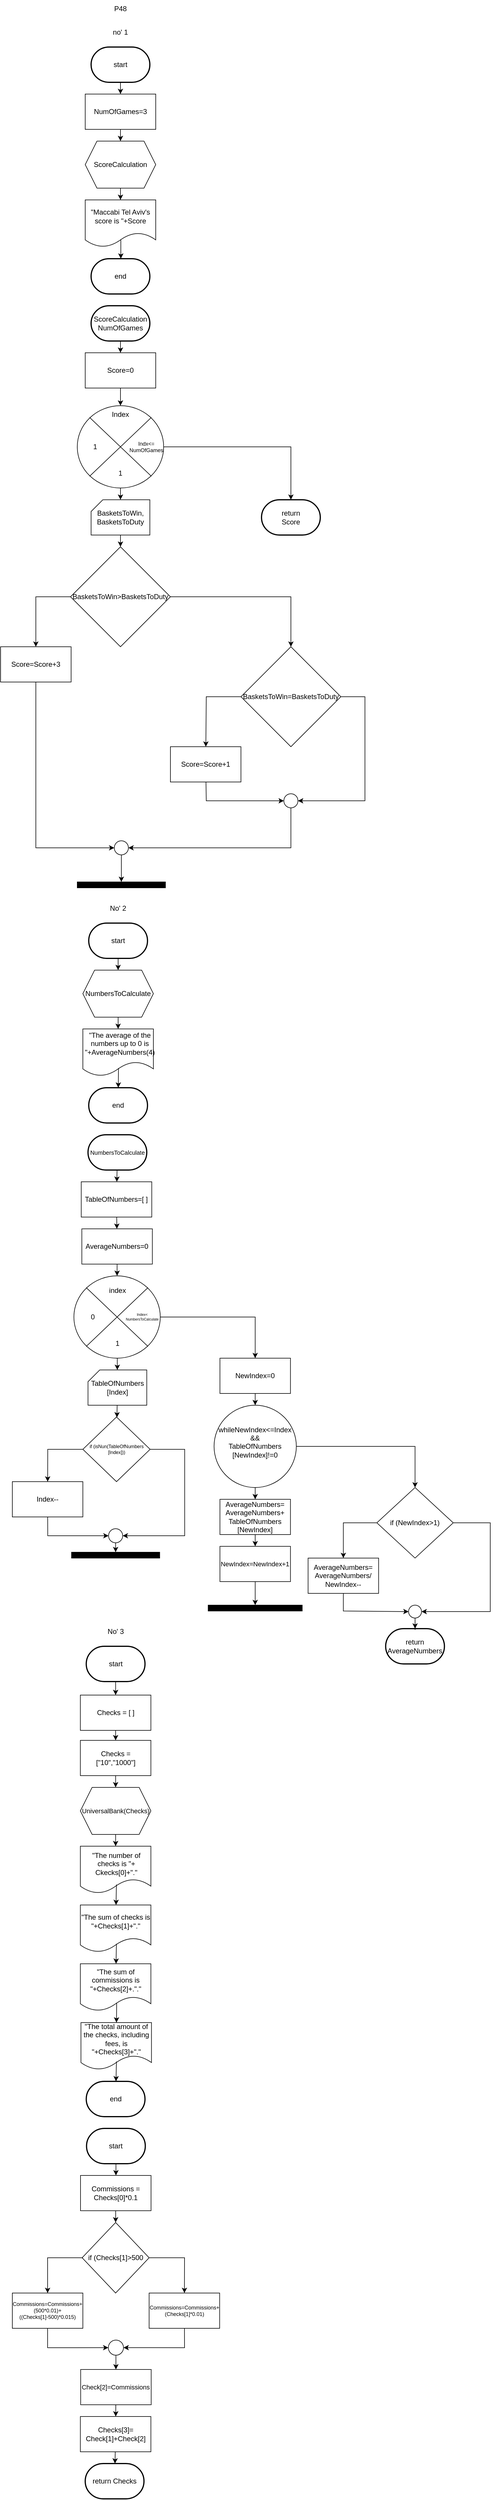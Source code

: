 <mxfile version="23.1.5" type="device">
  <diagram name="‫עמוד-1‬" id="0Vbz9beY4PxRcJRFy-5F">
    <mxGraphModel dx="631" dy="436" grid="1" gridSize="10" guides="1" tooltips="1" connect="1" arrows="1" fold="1" page="1" pageScale="1" pageWidth="827" pageHeight="1169" math="0" shadow="0">
      <root>
        <mxCell id="0" />
        <mxCell id="1" parent="0" />
        <mxCell id="gEE5pIaVXO3cKd25DTxM-1" value="P48" style="text;html=1;align=center;verticalAlign=middle;whiteSpace=wrap;rounded=0;" parent="1" vertex="1">
          <mxGeometry x="354" y="10" width="60" height="30" as="geometry" />
        </mxCell>
        <mxCell id="gEE5pIaVXO3cKd25DTxM-2" value="start" style="strokeWidth=2;html=1;shape=mxgraph.flowchart.terminator;whiteSpace=wrap;" parent="1" vertex="1">
          <mxGeometry x="334" y="90" width="100" height="60" as="geometry" />
        </mxCell>
        <mxCell id="gEE5pIaVXO3cKd25DTxM-4" value="no&#39; 1" style="text;html=1;align=center;verticalAlign=middle;whiteSpace=wrap;rounded=0;" parent="1" vertex="1">
          <mxGeometry x="354" y="50" width="60" height="30" as="geometry" />
        </mxCell>
        <mxCell id="gEE5pIaVXO3cKd25DTxM-7" value="NumOfGames=3" style="rounded=0;whiteSpace=wrap;html=1;" parent="1" vertex="1">
          <mxGeometry x="324" y="170" width="120" height="60" as="geometry" />
        </mxCell>
        <mxCell id="gEE5pIaVXO3cKd25DTxM-14" value="" style="edgeStyle=orthogonalEdgeStyle;rounded=0;orthogonalLoop=1;jettySize=auto;html=1;" parent="1" source="gEE5pIaVXO3cKd25DTxM-8" target="gEE5pIaVXO3cKd25DTxM-9" edge="1">
          <mxGeometry relative="1" as="geometry" />
        </mxCell>
        <mxCell id="gEE5pIaVXO3cKd25DTxM-8" value="ScoreCalculation" style="shape=hexagon;perimeter=hexagonPerimeter2;whiteSpace=wrap;html=1;fixedSize=1;" parent="1" vertex="1">
          <mxGeometry x="324" y="250" width="120" height="80" as="geometry" />
        </mxCell>
        <mxCell id="gEE5pIaVXO3cKd25DTxM-16" value="" style="edgeStyle=orthogonalEdgeStyle;rounded=0;orthogonalLoop=1;jettySize=auto;html=1;exitX=0.505;exitY=0.836;exitDx=0;exitDy=0;exitPerimeter=0;" parent="1" source="gEE5pIaVXO3cKd25DTxM-9" target="gEE5pIaVXO3cKd25DTxM-10" edge="1">
          <mxGeometry relative="1" as="geometry">
            <Array as="points" />
          </mxGeometry>
        </mxCell>
        <mxCell id="gEE5pIaVXO3cKd25DTxM-9" value="&quot;Maccabi Tel Aviv&#39;s score is &quot;+Score" style="shape=document;whiteSpace=wrap;html=1;boundedLbl=1;" parent="1" vertex="1">
          <mxGeometry x="324" y="350" width="120" height="80" as="geometry" />
        </mxCell>
        <mxCell id="gEE5pIaVXO3cKd25DTxM-10" value="end" style="strokeWidth=2;html=1;shape=mxgraph.flowchart.terminator;whiteSpace=wrap;" parent="1" vertex="1">
          <mxGeometry x="334" y="450" width="100" height="60" as="geometry" />
        </mxCell>
        <mxCell id="gEE5pIaVXO3cKd25DTxM-11" value="" style="endArrow=classic;html=1;rounded=0;" parent="1" source="gEE5pIaVXO3cKd25DTxM-2" target="gEE5pIaVXO3cKd25DTxM-7" edge="1">
          <mxGeometry width="50" height="50" relative="1" as="geometry">
            <mxPoint x="320" y="320" as="sourcePoint" />
            <mxPoint x="370" y="270" as="targetPoint" />
          </mxGeometry>
        </mxCell>
        <mxCell id="gEE5pIaVXO3cKd25DTxM-12" value="" style="endArrow=classic;html=1;rounded=0;" parent="1" source="gEE5pIaVXO3cKd25DTxM-7" target="gEE5pIaVXO3cKd25DTxM-8" edge="1">
          <mxGeometry width="50" height="50" relative="1" as="geometry">
            <mxPoint x="320" y="320" as="sourcePoint" />
            <mxPoint x="370" y="270" as="targetPoint" />
          </mxGeometry>
        </mxCell>
        <mxCell id="gEE5pIaVXO3cKd25DTxM-17" value="ScoreCalculation&lt;br&gt;NumOfGames" style="strokeWidth=2;html=1;shape=mxgraph.flowchart.terminator;whiteSpace=wrap;" parent="1" vertex="1">
          <mxGeometry x="334" y="530" width="100" height="60" as="geometry" />
        </mxCell>
        <mxCell id="gEE5pIaVXO3cKd25DTxM-32" value="Score=0" style="rounded=0;whiteSpace=wrap;html=1;" parent="1" vertex="1">
          <mxGeometry x="324" y="610" width="120" height="60" as="geometry" />
        </mxCell>
        <mxCell id="gEE5pIaVXO3cKd25DTxM-33" value="" style="endArrow=classic;html=1;rounded=0;" parent="1" source="gEE5pIaVXO3cKd25DTxM-17" target="gEE5pIaVXO3cKd25DTxM-32" edge="1">
          <mxGeometry width="50" height="50" relative="1" as="geometry">
            <mxPoint x="300" y="660" as="sourcePoint" />
            <mxPoint x="350" y="610" as="targetPoint" />
          </mxGeometry>
        </mxCell>
        <mxCell id="gEE5pIaVXO3cKd25DTxM-34" value="" style="endArrow=classic;html=1;rounded=0;" parent="1" source="gEE5pIaVXO3cKd25DTxM-32" target="gEE5pIaVXO3cKd25DTxM-18" edge="1">
          <mxGeometry width="50" height="50" relative="1" as="geometry">
            <mxPoint x="300" y="660" as="sourcePoint" />
            <mxPoint x="350" y="610" as="targetPoint" />
          </mxGeometry>
        </mxCell>
        <mxCell id="gEE5pIaVXO3cKd25DTxM-18" value="" style="verticalLabelPosition=bottom;verticalAlign=top;html=1;shape=mxgraph.flowchart.or;" parent="1" vertex="1">
          <mxGeometry x="310.5" y="700" width="147" height="140" as="geometry" />
        </mxCell>
        <mxCell id="gEE5pIaVXO3cKd25DTxM-19" value="Index" style="text;html=1;align=center;verticalAlign=middle;whiteSpace=wrap;rounded=0;" parent="1" vertex="1">
          <mxGeometry x="354" y="700" width="60" height="30" as="geometry" />
        </mxCell>
        <mxCell id="gEE5pIaVXO3cKd25DTxM-20" value="Indx&amp;lt;=&lt;br style=&quot;font-size: 9px;&quot;&gt;NumOfGames" style="text;html=1;align=center;verticalAlign=middle;whiteSpace=wrap;rounded=0;fontSize=9;" parent="1" vertex="1">
          <mxGeometry x="397.5" y="755" width="60" height="30" as="geometry" />
        </mxCell>
        <mxCell id="gEE5pIaVXO3cKd25DTxM-21" value="1" style="text;html=1;align=center;verticalAlign=middle;whiteSpace=wrap;rounded=0;" parent="1" vertex="1">
          <mxGeometry x="354" y="800" width="60" height="30" as="geometry" />
        </mxCell>
        <mxCell id="gEE5pIaVXO3cKd25DTxM-23" value="1" style="text;html=1;align=center;verticalAlign=middle;whiteSpace=wrap;rounded=0;" parent="1" vertex="1">
          <mxGeometry x="310.5" y="755" width="60" height="30" as="geometry" />
        </mxCell>
        <mxCell id="gEE5pIaVXO3cKd25DTxM-37" value="" style="verticalLabelPosition=bottom;verticalAlign=top;html=1;shape=card;whiteSpace=wrap;size=20;arcSize=12;" parent="1" vertex="1">
          <mxGeometry x="334" y="860" width="100" height="60" as="geometry" />
        </mxCell>
        <mxCell id="gEE5pIaVXO3cKd25DTxM-38" value="BasketsToWin,&lt;br&gt;BasketsToDuty" style="text;html=1;align=center;verticalAlign=middle;whiteSpace=wrap;rounded=0;" parent="1" vertex="1">
          <mxGeometry x="354" y="875" width="60" height="30" as="geometry" />
        </mxCell>
        <mxCell id="gEE5pIaVXO3cKd25DTxM-27" value="&lt;br style=&quot;border-color: var(--border-color);&quot;&gt;BasketsToWin=BasketsToDuty&lt;br style=&quot;border-color: var(--border-color);&quot;&gt;&lt;div style=&quot;border-color: var(--border-color);&quot;&gt;&lt;br style=&quot;border-color: var(--border-color);&quot;&gt;&lt;/div&gt;" style="rhombus;whiteSpace=wrap;html=1;" parent="1" vertex="1">
          <mxGeometry x="589" y="1110" width="170" height="170" as="geometry" />
        </mxCell>
        <mxCell id="gEE5pIaVXO3cKd25DTxM-28" value="BasketsToWin&amp;gt;BasketsToDuty" style="rhombus;whiteSpace=wrap;html=1;" parent="1" vertex="1">
          <mxGeometry x="299" y="940" width="170" height="170" as="geometry" />
        </mxCell>
        <mxCell id="gEE5pIaVXO3cKd25DTxM-29" value="Score=Score+3" style="rounded=0;whiteSpace=wrap;html=1;" parent="1" vertex="1">
          <mxGeometry x="180" y="1110" width="120" height="60" as="geometry" />
        </mxCell>
        <mxCell id="gEE5pIaVXO3cKd25DTxM-30" value="Score=Score+1" style="rounded=0;whiteSpace=wrap;html=1;" parent="1" vertex="1">
          <mxGeometry x="469" y="1280" width="120" height="60" as="geometry" />
        </mxCell>
        <mxCell id="gEE5pIaVXO3cKd25DTxM-39" value="" style="endArrow=classic;html=1;rounded=0;" parent="1" source="gEE5pIaVXO3cKd25DTxM-18" target="gEE5pIaVXO3cKd25DTxM-37" edge="1">
          <mxGeometry width="50" height="50" relative="1" as="geometry">
            <mxPoint x="350" y="960" as="sourcePoint" />
            <mxPoint x="400" y="910" as="targetPoint" />
          </mxGeometry>
        </mxCell>
        <mxCell id="gEE5pIaVXO3cKd25DTxM-40" value="" style="endArrow=classic;html=1;rounded=0;" parent="1" source="gEE5pIaVXO3cKd25DTxM-37" target="gEE5pIaVXO3cKd25DTxM-28" edge="1">
          <mxGeometry width="50" height="50" relative="1" as="geometry">
            <mxPoint x="350" y="960" as="sourcePoint" />
            <mxPoint x="400" y="910" as="targetPoint" />
          </mxGeometry>
        </mxCell>
        <mxCell id="gEE5pIaVXO3cKd25DTxM-41" value="" style="endArrow=classic;html=1;rounded=0;exitX=0;exitY=0.5;exitDx=0;exitDy=0;" parent="1" source="gEE5pIaVXO3cKd25DTxM-28" target="gEE5pIaVXO3cKd25DTxM-29" edge="1">
          <mxGeometry width="50" height="50" relative="1" as="geometry">
            <mxPoint x="350" y="1090" as="sourcePoint" />
            <mxPoint x="400" y="1040" as="targetPoint" />
            <Array as="points">
              <mxPoint x="240" y="1025" />
            </Array>
          </mxGeometry>
        </mxCell>
        <mxCell id="gEE5pIaVXO3cKd25DTxM-42" value="" style="endArrow=classic;html=1;rounded=0;exitX=1;exitY=0.5;exitDx=0;exitDy=0;entryX=0.5;entryY=0;entryDx=0;entryDy=0;" parent="1" source="gEE5pIaVXO3cKd25DTxM-28" target="gEE5pIaVXO3cKd25DTxM-27" edge="1">
          <mxGeometry width="50" height="50" relative="1" as="geometry">
            <mxPoint x="350" y="1090" as="sourcePoint" />
            <mxPoint x="400" y="1040" as="targetPoint" />
            <Array as="points">
              <mxPoint x="674" y="1025" />
            </Array>
          </mxGeometry>
        </mxCell>
        <mxCell id="gEE5pIaVXO3cKd25DTxM-43" value="" style="endArrow=classic;html=1;rounded=0;exitX=0;exitY=0.5;exitDx=0;exitDy=0;" parent="1" source="gEE5pIaVXO3cKd25DTxM-27" target="gEE5pIaVXO3cKd25DTxM-30" edge="1">
          <mxGeometry width="50" height="50" relative="1" as="geometry">
            <mxPoint x="490" y="1230" as="sourcePoint" />
            <mxPoint x="540" y="1180" as="targetPoint" />
            <Array as="points">
              <mxPoint x="530" y="1195" />
            </Array>
          </mxGeometry>
        </mxCell>
        <mxCell id="gEE5pIaVXO3cKd25DTxM-44" value="" style="ellipse;whiteSpace=wrap;html=1;aspect=fixed;" parent="1" vertex="1">
          <mxGeometry x="662" y="1360" width="24" height="24" as="geometry" />
        </mxCell>
        <mxCell id="gEE5pIaVXO3cKd25DTxM-45" value="" style="endArrow=classic;html=1;rounded=0;entryX=0;entryY=0.5;entryDx=0;entryDy=0;" parent="1" source="gEE5pIaVXO3cKd25DTxM-30" target="gEE5pIaVXO3cKd25DTxM-44" edge="1">
          <mxGeometry width="50" height="50" relative="1" as="geometry">
            <mxPoint x="490" y="1260" as="sourcePoint" />
            <mxPoint x="540" y="1210" as="targetPoint" />
            <Array as="points">
              <mxPoint x="530" y="1372" />
            </Array>
          </mxGeometry>
        </mxCell>
        <mxCell id="gEE5pIaVXO3cKd25DTxM-46" value="" style="endArrow=classic;html=1;rounded=0;exitX=1;exitY=0.5;exitDx=0;exitDy=0;entryX=1;entryY=0.5;entryDx=0;entryDy=0;" parent="1" source="gEE5pIaVXO3cKd25DTxM-27" target="gEE5pIaVXO3cKd25DTxM-44" edge="1">
          <mxGeometry width="50" height="50" relative="1" as="geometry">
            <mxPoint x="600" y="1260" as="sourcePoint" />
            <mxPoint x="650" y="1210" as="targetPoint" />
            <Array as="points">
              <mxPoint x="800" y="1195" />
              <mxPoint x="800" y="1372" />
            </Array>
          </mxGeometry>
        </mxCell>
        <mxCell id="gEE5pIaVXO3cKd25DTxM-47" value="" style="ellipse;whiteSpace=wrap;html=1;aspect=fixed;" parent="1" vertex="1">
          <mxGeometry x="373.5" y="1440" width="24" height="24" as="geometry" />
        </mxCell>
        <mxCell id="gEE5pIaVXO3cKd25DTxM-48" value="" style="endArrow=classic;html=1;rounded=0;exitX=0.5;exitY=1;exitDx=0;exitDy=0;entryX=1;entryY=0.5;entryDx=0;entryDy=0;" parent="1" source="gEE5pIaVXO3cKd25DTxM-44" target="gEE5pIaVXO3cKd25DTxM-47" edge="1">
          <mxGeometry width="50" height="50" relative="1" as="geometry">
            <mxPoint x="430" y="1290" as="sourcePoint" />
            <mxPoint x="480" y="1240" as="targetPoint" />
            <Array as="points">
              <mxPoint x="674" y="1452" />
              <mxPoint x="530" y="1452" />
            </Array>
          </mxGeometry>
        </mxCell>
        <mxCell id="gEE5pIaVXO3cKd25DTxM-49" value="" style="endArrow=classic;html=1;rounded=0;entryX=0;entryY=0.5;entryDx=0;entryDy=0;" parent="1" source="gEE5pIaVXO3cKd25DTxM-29" target="gEE5pIaVXO3cKd25DTxM-47" edge="1">
          <mxGeometry width="50" height="50" relative="1" as="geometry">
            <mxPoint x="430" y="1290" as="sourcePoint" />
            <mxPoint x="480" y="1240" as="targetPoint" />
            <Array as="points">
              <mxPoint x="240" y="1452" />
            </Array>
          </mxGeometry>
        </mxCell>
        <mxCell id="gEE5pIaVXO3cKd25DTxM-50" value="return&lt;br&gt;Score" style="strokeWidth=2;html=1;shape=mxgraph.flowchart.terminator;whiteSpace=wrap;" parent="1" vertex="1">
          <mxGeometry x="624" y="860" width="100" height="60" as="geometry" />
        </mxCell>
        <mxCell id="gEE5pIaVXO3cKd25DTxM-51" value="" style="endArrow=classic;html=1;rounded=0;" parent="1" source="gEE5pIaVXO3cKd25DTxM-18" target="gEE5pIaVXO3cKd25DTxM-50" edge="1">
          <mxGeometry width="50" height="50" relative="1" as="geometry">
            <mxPoint x="430" y="1000" as="sourcePoint" />
            <mxPoint x="480" y="950" as="targetPoint" />
            <Array as="points">
              <mxPoint x="674" y="770" />
            </Array>
          </mxGeometry>
        </mxCell>
        <mxCell id="gEE5pIaVXO3cKd25DTxM-52" value="" style="rounded=0;whiteSpace=wrap;html=1;fillColor=#000000;" parent="1" vertex="1">
          <mxGeometry x="310.5" y="1510" width="150" height="10" as="geometry" />
        </mxCell>
        <mxCell id="gEE5pIaVXO3cKd25DTxM-53" value="" style="endArrow=classic;html=1;rounded=0;exitX=0.5;exitY=1;exitDx=0;exitDy=0;" parent="1" source="gEE5pIaVXO3cKd25DTxM-47" target="gEE5pIaVXO3cKd25DTxM-52" edge="1">
          <mxGeometry width="50" height="50" relative="1" as="geometry">
            <mxPoint x="430" y="1530" as="sourcePoint" />
            <mxPoint x="480" y="1480" as="targetPoint" />
          </mxGeometry>
        </mxCell>
        <mxCell id="gEE5pIaVXO3cKd25DTxM-54" value="No&#39; 2" style="text;html=1;align=center;verticalAlign=middle;whiteSpace=wrap;rounded=0;" parent="1" vertex="1">
          <mxGeometry x="350" y="1540" width="60" height="30" as="geometry" />
        </mxCell>
        <mxCell id="gEE5pIaVXO3cKd25DTxM-55" value="start" style="strokeWidth=2;html=1;shape=mxgraph.flowchart.terminator;whiteSpace=wrap;" parent="1" vertex="1">
          <mxGeometry x="330" y="1580" width="100" height="60" as="geometry" />
        </mxCell>
        <mxCell id="gEE5pIaVXO3cKd25DTxM-56" value="NumbersToCalculate" style="shape=hexagon;perimeter=hexagonPerimeter2;whiteSpace=wrap;html=1;fixedSize=1;" parent="1" vertex="1">
          <mxGeometry x="320" y="1660" width="120" height="80" as="geometry" />
        </mxCell>
        <mxCell id="gEE5pIaVXO3cKd25DTxM-59" value="" style="shape=document;whiteSpace=wrap;html=1;boundedLbl=1;" parent="1" vertex="1">
          <mxGeometry x="320" y="1760" width="120" height="80" as="geometry" />
        </mxCell>
        <mxCell id="gEE5pIaVXO3cKd25DTxM-60" value="&quot;The average of the numbers up to 0 is &quot;+AverageNumbers(4)" style="text;html=1;align=center;verticalAlign=middle;whiteSpace=wrap;rounded=0;" parent="1" vertex="1">
          <mxGeometry x="352.5" y="1770" width="60" height="30" as="geometry" />
        </mxCell>
        <mxCell id="gEE5pIaVXO3cKd25DTxM-62" value="end" style="strokeWidth=2;html=1;shape=mxgraph.flowchart.terminator;whiteSpace=wrap;" parent="1" vertex="1">
          <mxGeometry x="330" y="1860" width="100" height="60" as="geometry" />
        </mxCell>
        <mxCell id="Q4D2PWDjNyIrt-zV9Ui2-1" value="" style="group" vertex="1" connectable="0" parent="1">
          <mxGeometry x="200" y="1940" width="813.25" height="930" as="geometry" />
        </mxCell>
        <mxCell id="gEE5pIaVXO3cKd25DTxM-63" value="NumbersToCalculate" style="strokeWidth=2;html=1;shape=mxgraph.flowchart.terminator;whiteSpace=wrap;fontSize=10;" parent="Q4D2PWDjNyIrt-zV9Ui2-1" vertex="1">
          <mxGeometry x="128.75" width="100" height="60" as="geometry" />
        </mxCell>
        <mxCell id="gEE5pIaVXO3cKd25DTxM-64" value="TableOfNumbers=[ ]" style="rounded=0;whiteSpace=wrap;html=1;" parent="Q4D2PWDjNyIrt-zV9Ui2-1" vertex="1">
          <mxGeometry x="117.25" y="80" width="120" height="60" as="geometry" />
        </mxCell>
        <mxCell id="gEE5pIaVXO3cKd25DTxM-65" value="AverageNumbers=0" style="rounded=0;whiteSpace=wrap;html=1;" parent="Q4D2PWDjNyIrt-zV9Ui2-1" vertex="1">
          <mxGeometry x="118.25" y="160" width="120" height="60" as="geometry" />
        </mxCell>
        <mxCell id="gEE5pIaVXO3cKd25DTxM-67" value="" style="verticalLabelPosition=bottom;verticalAlign=top;html=1;shape=mxgraph.flowchart.or;" parent="Q4D2PWDjNyIrt-zV9Ui2-1" vertex="1">
          <mxGeometry x="104.75" y="240" width="147" height="140" as="geometry" />
        </mxCell>
        <mxCell id="gEE5pIaVXO3cKd25DTxM-68" value="index" style="text;html=1;align=center;verticalAlign=middle;whiteSpace=wrap;rounded=0;" parent="Q4D2PWDjNyIrt-zV9Ui2-1" vertex="1">
          <mxGeometry x="148.75" y="250" width="60" height="30" as="geometry" />
        </mxCell>
        <mxCell id="gEE5pIaVXO3cKd25DTxM-70" value="0" style="text;html=1;align=center;verticalAlign=middle;whiteSpace=wrap;rounded=0;" parent="Q4D2PWDjNyIrt-zV9Ui2-1" vertex="1">
          <mxGeometry x="106.75" y="295" width="60" height="30" as="geometry" />
        </mxCell>
        <mxCell id="gEE5pIaVXO3cKd25DTxM-71" value="1" style="text;html=1;align=center;verticalAlign=middle;whiteSpace=wrap;rounded=0;" parent="Q4D2PWDjNyIrt-zV9Ui2-1" vertex="1">
          <mxGeometry x="148.75" y="340" width="60" height="30" as="geometry" />
        </mxCell>
        <mxCell id="gEE5pIaVXO3cKd25DTxM-72" value="Index&amp;lt;&lt;br style=&quot;font-size: 6px;&quot;&gt;NumbersToCalculate" style="text;html=1;align=center;verticalAlign=middle;whiteSpace=wrap;rounded=0;fontSize=6;" parent="Q4D2PWDjNyIrt-zV9Ui2-1" vertex="1">
          <mxGeometry x="190.75" y="295" width="60" height="30" as="geometry" />
        </mxCell>
        <mxCell id="gEE5pIaVXO3cKd25DTxM-73" value="" style="verticalLabelPosition=bottom;verticalAlign=top;html=1;shape=card;whiteSpace=wrap;size=20;arcSize=12;" parent="Q4D2PWDjNyIrt-zV9Ui2-1" vertex="1">
          <mxGeometry x="128.75" y="400" width="100" height="60" as="geometry" />
        </mxCell>
        <mxCell id="gEE5pIaVXO3cKd25DTxM-74" value="TableOfNumbers [Index]" style="text;html=1;align=center;verticalAlign=middle;whiteSpace=wrap;rounded=0;" parent="Q4D2PWDjNyIrt-zV9Ui2-1" vertex="1">
          <mxGeometry x="148.75" y="415" width="60" height="30" as="geometry" />
        </mxCell>
        <mxCell id="gEE5pIaVXO3cKd25DTxM-77" value="if (isNun(TableOfNumbers [Index]))" style="rhombus;whiteSpace=wrap;html=1;fontSize=8;" parent="Q4D2PWDjNyIrt-zV9Ui2-1" vertex="1">
          <mxGeometry x="120" y="480" width="114.5" height="110" as="geometry" />
        </mxCell>
        <mxCell id="gEE5pIaVXO3cKd25DTxM-78" value="Index--" style="rounded=0;whiteSpace=wrap;html=1;" parent="Q4D2PWDjNyIrt-zV9Ui2-1" vertex="1">
          <mxGeometry y="590" width="120" height="60" as="geometry" />
        </mxCell>
        <mxCell id="gEE5pIaVXO3cKd25DTxM-79" value="" style="ellipse;whiteSpace=wrap;html=1;aspect=fixed;" parent="Q4D2PWDjNyIrt-zV9Ui2-1" vertex="1">
          <mxGeometry x="163.75" y="670" width="24" height="24" as="geometry" />
        </mxCell>
        <mxCell id="gEE5pIaVXO3cKd25DTxM-80" value="" style="rounded=0;whiteSpace=wrap;html=1;fillColor=#000000;" parent="Q4D2PWDjNyIrt-zV9Ui2-1" vertex="1">
          <mxGeometry x="100.75" y="710" width="150" height="10" as="geometry" />
        </mxCell>
        <mxCell id="gEE5pIaVXO3cKd25DTxM-81" value="whileNewIndex&amp;lt;=Index &amp;amp;&amp;amp;&lt;br&gt;TableOfNumbers [NewIndex]!=0&lt;br&gt;&amp;nbsp;" style="ellipse;whiteSpace=wrap;html=1;aspect=fixed;" parent="Q4D2PWDjNyIrt-zV9Ui2-1" vertex="1">
          <mxGeometry x="343.25" y="460" width="140" height="140" as="geometry" />
        </mxCell>
        <mxCell id="gEE5pIaVXO3cKd25DTxM-82" value="return&lt;br&gt;AverageNumbers" style="strokeWidth=2;html=1;shape=mxgraph.flowchart.terminator;whiteSpace=wrap;" parent="Q4D2PWDjNyIrt-zV9Ui2-1" vertex="1">
          <mxGeometry x="635.25" y="840" width="100" height="60" as="geometry" />
        </mxCell>
        <mxCell id="gEE5pIaVXO3cKd25DTxM-83" value="NewIndex=0" style="rounded=0;whiteSpace=wrap;html=1;" parent="Q4D2PWDjNyIrt-zV9Ui2-1" vertex="1">
          <mxGeometry x="353.25" y="380" width="120" height="60" as="geometry" />
        </mxCell>
        <mxCell id="gEE5pIaVXO3cKd25DTxM-84" value="AverageNumbers=&lt;br&gt;AverageNumbers+&lt;br&gt;TableOfNumbers [NewIndex]" style="rounded=0;whiteSpace=wrap;html=1;" parent="Q4D2PWDjNyIrt-zV9Ui2-1" vertex="1">
          <mxGeometry x="353.25" y="620" width="120" height="60" as="geometry" />
        </mxCell>
        <mxCell id="gEE5pIaVXO3cKd25DTxM-87" value="NewIndex=NewIndex+1" style="rounded=0;whiteSpace=wrap;html=1;fontSize=11;" parent="Q4D2PWDjNyIrt-zV9Ui2-1" vertex="1">
          <mxGeometry x="353.25" y="700" width="120" height="60" as="geometry" />
        </mxCell>
        <mxCell id="gEE5pIaVXO3cKd25DTxM-88" value="if (NewIndex&amp;gt;1)" style="rhombus;whiteSpace=wrap;html=1;" parent="Q4D2PWDjNyIrt-zV9Ui2-1" vertex="1">
          <mxGeometry x="620.25" y="600" width="130" height="120" as="geometry" />
        </mxCell>
        <mxCell id="gEE5pIaVXO3cKd25DTxM-89" value="AverageNumbers=&lt;br&gt;AverageNumbers/&lt;br&gt;NewIndex--" style="rounded=0;whiteSpace=wrap;html=1;" parent="Q4D2PWDjNyIrt-zV9Ui2-1" vertex="1">
          <mxGeometry x="503.25" y="720" width="120" height="60" as="geometry" />
        </mxCell>
        <mxCell id="gEE5pIaVXO3cKd25DTxM-92" value="" style="rounded=0;whiteSpace=wrap;html=1;fillColor=#000000;" parent="Q4D2PWDjNyIrt-zV9Ui2-1" vertex="1">
          <mxGeometry x="333.25" y="800" width="160" height="10" as="geometry" />
        </mxCell>
        <mxCell id="gEE5pIaVXO3cKd25DTxM-95" style="edgeStyle=orthogonalEdgeStyle;rounded=0;orthogonalLoop=1;jettySize=auto;html=1;" parent="Q4D2PWDjNyIrt-zV9Ui2-1" source="gEE5pIaVXO3cKd25DTxM-94" target="gEE5pIaVXO3cKd25DTxM-82" edge="1">
          <mxGeometry relative="1" as="geometry" />
        </mxCell>
        <mxCell id="gEE5pIaVXO3cKd25DTxM-94" value="" style="ellipse;whiteSpace=wrap;html=1;aspect=fixed;" parent="Q4D2PWDjNyIrt-zV9Ui2-1" vertex="1">
          <mxGeometry x="674.25" y="800" width="22" height="22" as="geometry" />
        </mxCell>
        <mxCell id="gEE5pIaVXO3cKd25DTxM-101" value="" style="endArrow=classic;html=1;rounded=0;" parent="Q4D2PWDjNyIrt-zV9Ui2-1" source="gEE5pIaVXO3cKd25DTxM-63" target="gEE5pIaVXO3cKd25DTxM-64" edge="1">
          <mxGeometry width="50" height="50" relative="1" as="geometry">
            <mxPoint x="183.25" y="60" as="sourcePoint" />
            <mxPoint x="233.25" y="10" as="targetPoint" />
          </mxGeometry>
        </mxCell>
        <mxCell id="gEE5pIaVXO3cKd25DTxM-102" value="" style="endArrow=classic;html=1;rounded=0;" parent="Q4D2PWDjNyIrt-zV9Ui2-1" source="gEE5pIaVXO3cKd25DTxM-64" target="gEE5pIaVXO3cKd25DTxM-65" edge="1">
          <mxGeometry width="50" height="50" relative="1" as="geometry">
            <mxPoint x="183.25" y="60" as="sourcePoint" />
            <mxPoint x="233.25" y="10" as="targetPoint" />
          </mxGeometry>
        </mxCell>
        <mxCell id="gEE5pIaVXO3cKd25DTxM-103" value="" style="endArrow=classic;html=1;rounded=0;" parent="Q4D2PWDjNyIrt-zV9Ui2-1" source="gEE5pIaVXO3cKd25DTxM-65" target="gEE5pIaVXO3cKd25DTxM-67" edge="1">
          <mxGeometry width="50" height="50" relative="1" as="geometry">
            <mxPoint x="183.25" y="190" as="sourcePoint" />
            <mxPoint x="233.25" y="140" as="targetPoint" />
          </mxGeometry>
        </mxCell>
        <mxCell id="gEE5pIaVXO3cKd25DTxM-104" value="" style="endArrow=classic;html=1;rounded=0;" parent="Q4D2PWDjNyIrt-zV9Ui2-1" source="gEE5pIaVXO3cKd25DTxM-67" target="gEE5pIaVXO3cKd25DTxM-73" edge="1">
          <mxGeometry width="50" height="50" relative="1" as="geometry">
            <mxPoint x="183.25" y="390" as="sourcePoint" />
            <mxPoint x="233.25" y="340" as="targetPoint" />
          </mxGeometry>
        </mxCell>
        <mxCell id="gEE5pIaVXO3cKd25DTxM-105" value="" style="endArrow=classic;html=1;rounded=0;" parent="Q4D2PWDjNyIrt-zV9Ui2-1" source="gEE5pIaVXO3cKd25DTxM-73" target="gEE5pIaVXO3cKd25DTxM-77" edge="1">
          <mxGeometry width="50" height="50" relative="1" as="geometry">
            <mxPoint x="183.25" y="530" as="sourcePoint" />
            <mxPoint x="233.25" y="480" as="targetPoint" />
          </mxGeometry>
        </mxCell>
        <mxCell id="gEE5pIaVXO3cKd25DTxM-106" value="" style="endArrow=classic;html=1;rounded=0;" parent="Q4D2PWDjNyIrt-zV9Ui2-1" source="gEE5pIaVXO3cKd25DTxM-77" target="gEE5pIaVXO3cKd25DTxM-78" edge="1">
          <mxGeometry width="50" height="50" relative="1" as="geometry">
            <mxPoint x="183.25" y="530" as="sourcePoint" />
            <mxPoint x="233.25" y="480" as="targetPoint" />
            <Array as="points">
              <mxPoint x="60.25" y="535" />
            </Array>
          </mxGeometry>
        </mxCell>
        <mxCell id="gEE5pIaVXO3cKd25DTxM-107" value="" style="endArrow=classic;html=1;rounded=0;entryX=1;entryY=0.5;entryDx=0;entryDy=0;" parent="Q4D2PWDjNyIrt-zV9Ui2-1" source="gEE5pIaVXO3cKd25DTxM-77" target="gEE5pIaVXO3cKd25DTxM-79" edge="1">
          <mxGeometry width="50" height="50" relative="1" as="geometry">
            <mxPoint x="183.25" y="660" as="sourcePoint" />
            <mxPoint x="233.25" y="610" as="targetPoint" />
            <Array as="points">
              <mxPoint x="293.25" y="535" />
              <mxPoint x="293.25" y="682" />
            </Array>
          </mxGeometry>
        </mxCell>
        <mxCell id="gEE5pIaVXO3cKd25DTxM-108" value="" style="endArrow=classic;html=1;rounded=0;entryX=0;entryY=0.5;entryDx=0;entryDy=0;" parent="Q4D2PWDjNyIrt-zV9Ui2-1" source="gEE5pIaVXO3cKd25DTxM-78" target="gEE5pIaVXO3cKd25DTxM-79" edge="1">
          <mxGeometry width="50" height="50" relative="1" as="geometry">
            <mxPoint x="183.25" y="660" as="sourcePoint" />
            <mxPoint x="233.25" y="610" as="targetPoint" />
            <Array as="points">
              <mxPoint x="60.25" y="682" />
            </Array>
          </mxGeometry>
        </mxCell>
        <mxCell id="gEE5pIaVXO3cKd25DTxM-109" value="" style="endArrow=classic;html=1;rounded=0;exitX=0.5;exitY=1;exitDx=0;exitDy=0;" parent="Q4D2PWDjNyIrt-zV9Ui2-1" source="gEE5pIaVXO3cKd25DTxM-79" target="gEE5pIaVXO3cKd25DTxM-80" edge="1">
          <mxGeometry width="50" height="50" relative="1" as="geometry">
            <mxPoint x="183.25" y="660" as="sourcePoint" />
            <mxPoint x="233.25" y="610" as="targetPoint" />
          </mxGeometry>
        </mxCell>
        <mxCell id="gEE5pIaVXO3cKd25DTxM-111" value="" style="endArrow=classic;html=1;rounded=0;" parent="Q4D2PWDjNyIrt-zV9Ui2-1" source="gEE5pIaVXO3cKd25DTxM-67" target="gEE5pIaVXO3cKd25DTxM-83" edge="1">
          <mxGeometry width="50" height="50" relative="1" as="geometry">
            <mxPoint x="183.25" y="460" as="sourcePoint" />
            <mxPoint x="233.25" y="410" as="targetPoint" />
            <Array as="points">
              <mxPoint x="413.25" y="310" />
            </Array>
          </mxGeometry>
        </mxCell>
        <mxCell id="gEE5pIaVXO3cKd25DTxM-112" value="" style="endArrow=classic;html=1;rounded=0;" parent="Q4D2PWDjNyIrt-zV9Ui2-1" source="gEE5pIaVXO3cKd25DTxM-83" target="gEE5pIaVXO3cKd25DTxM-81" edge="1">
          <mxGeometry width="50" height="50" relative="1" as="geometry">
            <mxPoint x="183.25" y="460" as="sourcePoint" />
            <mxPoint x="233.25" y="410" as="targetPoint" />
          </mxGeometry>
        </mxCell>
        <mxCell id="gEE5pIaVXO3cKd25DTxM-113" value="" style="endArrow=classic;html=1;rounded=0;" parent="Q4D2PWDjNyIrt-zV9Ui2-1" source="gEE5pIaVXO3cKd25DTxM-81" target="gEE5pIaVXO3cKd25DTxM-84" edge="1">
          <mxGeometry width="50" height="50" relative="1" as="geometry">
            <mxPoint x="183.25" y="660" as="sourcePoint" />
            <mxPoint x="233.25" y="610" as="targetPoint" />
          </mxGeometry>
        </mxCell>
        <mxCell id="gEE5pIaVXO3cKd25DTxM-114" value="" style="endArrow=classic;html=1;rounded=0;" parent="Q4D2PWDjNyIrt-zV9Ui2-1" source="gEE5pIaVXO3cKd25DTxM-84" target="gEE5pIaVXO3cKd25DTxM-87" edge="1">
          <mxGeometry width="50" height="50" relative="1" as="geometry">
            <mxPoint x="183.25" y="660" as="sourcePoint" />
            <mxPoint x="233.25" y="610" as="targetPoint" />
          </mxGeometry>
        </mxCell>
        <mxCell id="gEE5pIaVXO3cKd25DTxM-115" value="" style="endArrow=classic;html=1;rounded=0;" parent="Q4D2PWDjNyIrt-zV9Ui2-1" source="gEE5pIaVXO3cKd25DTxM-87" target="gEE5pIaVXO3cKd25DTxM-92" edge="1">
          <mxGeometry width="50" height="50" relative="1" as="geometry">
            <mxPoint x="183.25" y="660" as="sourcePoint" />
            <mxPoint x="233.25" y="610" as="targetPoint" />
          </mxGeometry>
        </mxCell>
        <mxCell id="gEE5pIaVXO3cKd25DTxM-117" value="" style="endArrow=classic;html=1;rounded=0;entryX=0.5;entryY=0;entryDx=0;entryDy=0;" parent="Q4D2PWDjNyIrt-zV9Ui2-1" source="gEE5pIaVXO3cKd25DTxM-81" target="gEE5pIaVXO3cKd25DTxM-88" edge="1">
          <mxGeometry width="50" height="50" relative="1" as="geometry">
            <mxPoint x="463.25" y="660" as="sourcePoint" />
            <mxPoint x="513.25" y="610" as="targetPoint" />
            <Array as="points">
              <mxPoint x="685.25" y="530" />
            </Array>
          </mxGeometry>
        </mxCell>
        <mxCell id="gEE5pIaVXO3cKd25DTxM-118" value="" style="endArrow=classic;html=1;rounded=0;exitX=0;exitY=0.5;exitDx=0;exitDy=0;" parent="Q4D2PWDjNyIrt-zV9Ui2-1" source="gEE5pIaVXO3cKd25DTxM-88" target="gEE5pIaVXO3cKd25DTxM-89" edge="1">
          <mxGeometry width="50" height="50" relative="1" as="geometry">
            <mxPoint x="463.25" y="760" as="sourcePoint" />
            <mxPoint x="513.25" y="710" as="targetPoint" />
            <Array as="points">
              <mxPoint x="563.25" y="660" />
            </Array>
          </mxGeometry>
        </mxCell>
        <mxCell id="gEE5pIaVXO3cKd25DTxM-119" value="" style="endArrow=classic;html=1;rounded=0;exitX=1;exitY=0.5;exitDx=0;exitDy=0;entryX=1;entryY=0.5;entryDx=0;entryDy=0;" parent="Q4D2PWDjNyIrt-zV9Ui2-1" source="gEE5pIaVXO3cKd25DTxM-88" target="gEE5pIaVXO3cKd25DTxM-94" edge="1">
          <mxGeometry width="50" height="50" relative="1" as="geometry">
            <mxPoint x="463.25" y="760" as="sourcePoint" />
            <mxPoint x="513.25" y="710" as="targetPoint" />
            <Array as="points">
              <mxPoint x="813.25" y="660" />
              <mxPoint x="813.25" y="811" />
            </Array>
          </mxGeometry>
        </mxCell>
        <mxCell id="gEE5pIaVXO3cKd25DTxM-120" value="" style="endArrow=classic;html=1;rounded=0;entryX=0;entryY=0.5;entryDx=0;entryDy=0;" parent="Q4D2PWDjNyIrt-zV9Ui2-1" source="gEE5pIaVXO3cKd25DTxM-89" target="gEE5pIaVXO3cKd25DTxM-94" edge="1">
          <mxGeometry width="50" height="50" relative="1" as="geometry">
            <mxPoint x="503.25" y="760" as="sourcePoint" />
            <mxPoint x="553.25" y="710" as="targetPoint" />
            <Array as="points">
              <mxPoint x="563.25" y="810" />
            </Array>
          </mxGeometry>
        </mxCell>
        <mxCell id="Q4D2PWDjNyIrt-zV9Ui2-11" value="No&#39; 3" style="text;html=1;align=center;verticalAlign=middle;whiteSpace=wrap;rounded=0;" vertex="1" parent="Q4D2PWDjNyIrt-zV9Ui2-1">
          <mxGeometry x="145.75" y="830" width="60" height="30" as="geometry" />
        </mxCell>
        <mxCell id="Q4D2PWDjNyIrt-zV9Ui2-12" value="start" style="strokeWidth=2;html=1;shape=mxgraph.flowchart.terminator;whiteSpace=wrap;" vertex="1" parent="Q4D2PWDjNyIrt-zV9Ui2-1">
          <mxGeometry x="125.75" y="870" width="100" height="60" as="geometry" />
        </mxCell>
        <mxCell id="Q4D2PWDjNyIrt-zV9Ui2-3" value="" style="endArrow=classic;html=1;rounded=0;" edge="1" parent="1" source="gEE5pIaVXO3cKd25DTxM-55" target="gEE5pIaVXO3cKd25DTxM-56">
          <mxGeometry width="50" height="50" relative="1" as="geometry">
            <mxPoint x="480" y="1770" as="sourcePoint" />
            <mxPoint x="530" y="1720" as="targetPoint" />
          </mxGeometry>
        </mxCell>
        <mxCell id="Q4D2PWDjNyIrt-zV9Ui2-4" value="" style="endArrow=classic;html=1;rounded=0;" edge="1" parent="1" source="gEE5pIaVXO3cKd25DTxM-56" target="gEE5pIaVXO3cKd25DTxM-59">
          <mxGeometry width="50" height="50" relative="1" as="geometry">
            <mxPoint x="480" y="1770" as="sourcePoint" />
            <mxPoint x="530" y="1720" as="targetPoint" />
          </mxGeometry>
        </mxCell>
        <mxCell id="Q4D2PWDjNyIrt-zV9Ui2-10" value="" style="endArrow=classic;html=1;rounded=0;exitX=0.505;exitY=0.832;exitDx=0;exitDy=0;exitPerimeter=0;" edge="1" parent="1" source="gEE5pIaVXO3cKd25DTxM-59" target="gEE5pIaVXO3cKd25DTxM-62">
          <mxGeometry width="50" height="50" relative="1" as="geometry">
            <mxPoint x="480" y="1870" as="sourcePoint" />
            <mxPoint x="530" y="1820" as="targetPoint" />
          </mxGeometry>
        </mxCell>
        <mxCell id="Q4D2PWDjNyIrt-zV9Ui2-21" value="" style="endArrow=classic;html=1;rounded=0;" edge="1" parent="1" source="Q4D2PWDjNyIrt-zV9Ui2-12" target="Q4D2PWDjNyIrt-zV9Ui2-27">
          <mxGeometry width="50" height="50" relative="1" as="geometry">
            <mxPoint x="400" y="3000" as="sourcePoint" />
            <mxPoint x="374" y="2900" as="targetPoint" />
          </mxGeometry>
        </mxCell>
        <mxCell id="Q4D2PWDjNyIrt-zV9Ui2-26" value="" style="group" vertex="1" connectable="0" parent="1">
          <mxGeometry x="315.75" y="3050" width="121" height="560" as="geometry" />
        </mxCell>
        <mxCell id="Q4D2PWDjNyIrt-zV9Ui2-13" value="UniversalBank(Checks)" style="shape=hexagon;perimeter=hexagonPerimeter2;whiteSpace=wrap;html=1;fixedSize=1;fontSize=11;" vertex="1" parent="Q4D2PWDjNyIrt-zV9Ui2-26">
          <mxGeometry width="120" height="80" as="geometry" />
        </mxCell>
        <mxCell id="Q4D2PWDjNyIrt-zV9Ui2-14" value="" style="shape=document;whiteSpace=wrap;html=1;boundedLbl=1;" vertex="1" parent="Q4D2PWDjNyIrt-zV9Ui2-26">
          <mxGeometry y="100" width="120" height="80" as="geometry" />
        </mxCell>
        <mxCell id="Q4D2PWDjNyIrt-zV9Ui2-15" value="&quot;The number of checks is &quot;+ Ckecks[0]+&quot;.&quot;" style="text;html=1;align=center;verticalAlign=middle;whiteSpace=wrap;rounded=0;" vertex="1" parent="Q4D2PWDjNyIrt-zV9Ui2-26">
          <mxGeometry x="6" y="110" width="110" height="40" as="geometry" />
        </mxCell>
        <mxCell id="Q4D2PWDjNyIrt-zV9Ui2-16" value="&quot;The sum of checks is &quot;+Checks[1]+&quot;.&quot;" style="shape=document;whiteSpace=wrap;html=1;boundedLbl=1;" vertex="1" parent="Q4D2PWDjNyIrt-zV9Ui2-26">
          <mxGeometry y="200" width="120" height="80" as="geometry" />
        </mxCell>
        <mxCell id="Q4D2PWDjNyIrt-zV9Ui2-17" value="&quot;The sum of commissions is &quot;+Checks[2]+.&quot;.&quot;" style="shape=document;whiteSpace=wrap;html=1;boundedLbl=1;" vertex="1" parent="Q4D2PWDjNyIrt-zV9Ui2-26">
          <mxGeometry y="300" width="120" height="80" as="geometry" />
        </mxCell>
        <mxCell id="Q4D2PWDjNyIrt-zV9Ui2-18" value="&quot;The total amount of the checks, including fees, is &quot;+Checks[3]+&quot;.&quot;" style="shape=document;whiteSpace=wrap;html=1;boundedLbl=1;" vertex="1" parent="Q4D2PWDjNyIrt-zV9Ui2-26">
          <mxGeometry x="1" y="400" width="120" height="80" as="geometry" />
        </mxCell>
        <mxCell id="Q4D2PWDjNyIrt-zV9Ui2-19" value="end" style="strokeWidth=2;html=1;shape=mxgraph.flowchart.terminator;whiteSpace=wrap;" vertex="1" parent="Q4D2PWDjNyIrt-zV9Ui2-26">
          <mxGeometry x="10" y="500" width="100" height="60" as="geometry" />
        </mxCell>
        <mxCell id="Q4D2PWDjNyIrt-zV9Ui2-20" value="" style="endArrow=classic;html=1;rounded=0;exitX=0.503;exitY=0.829;exitDx=0;exitDy=0;exitPerimeter=0;" edge="1" parent="Q4D2PWDjNyIrt-zV9Ui2-26" source="Q4D2PWDjNyIrt-zV9Ui2-18" target="Q4D2PWDjNyIrt-zV9Ui2-19">
          <mxGeometry width="50" height="50" relative="1" as="geometry">
            <mxPoint x="86" y="510" as="sourcePoint" />
            <mxPoint x="136" y="460" as="targetPoint" />
          </mxGeometry>
        </mxCell>
        <mxCell id="Q4D2PWDjNyIrt-zV9Ui2-22" value="" style="endArrow=classic;html=1;rounded=0;" edge="1" parent="Q4D2PWDjNyIrt-zV9Ui2-26" source="Q4D2PWDjNyIrt-zV9Ui2-13" target="Q4D2PWDjNyIrt-zV9Ui2-14">
          <mxGeometry width="50" height="50" relative="1" as="geometry">
            <mxPoint x="86" y="110" as="sourcePoint" />
            <mxPoint x="136" y="60" as="targetPoint" />
          </mxGeometry>
        </mxCell>
        <mxCell id="Q4D2PWDjNyIrt-zV9Ui2-23" value="" style="endArrow=classic;html=1;rounded=0;exitX=0.511;exitY=0.816;exitDx=0;exitDy=0;exitPerimeter=0;" edge="1" parent="Q4D2PWDjNyIrt-zV9Ui2-26" source="Q4D2PWDjNyIrt-zV9Ui2-14" target="Q4D2PWDjNyIrt-zV9Ui2-16">
          <mxGeometry width="50" height="50" relative="1" as="geometry">
            <mxPoint x="66" y="170" as="sourcePoint" />
            <mxPoint x="136" y="130" as="targetPoint" />
          </mxGeometry>
        </mxCell>
        <mxCell id="Q4D2PWDjNyIrt-zV9Ui2-24" value="" style="endArrow=classic;html=1;rounded=0;exitX=0.511;exitY=0.826;exitDx=0;exitDy=0;exitPerimeter=0;" edge="1" parent="Q4D2PWDjNyIrt-zV9Ui2-26" source="Q4D2PWDjNyIrt-zV9Ui2-16" target="Q4D2PWDjNyIrt-zV9Ui2-17">
          <mxGeometry width="50" height="50" relative="1" as="geometry">
            <mxPoint x="86" y="310" as="sourcePoint" />
            <mxPoint x="136" y="260" as="targetPoint" />
          </mxGeometry>
        </mxCell>
        <mxCell id="Q4D2PWDjNyIrt-zV9Ui2-25" value="" style="endArrow=classic;html=1;rounded=0;exitX=0.515;exitY=0.83;exitDx=0;exitDy=0;exitPerimeter=0;" edge="1" parent="Q4D2PWDjNyIrt-zV9Ui2-26" source="Q4D2PWDjNyIrt-zV9Ui2-17" target="Q4D2PWDjNyIrt-zV9Ui2-18">
          <mxGeometry width="50" height="50" relative="1" as="geometry">
            <mxPoint x="86" y="480" as="sourcePoint" />
            <mxPoint x="136" y="430" as="targetPoint" />
          </mxGeometry>
        </mxCell>
        <mxCell id="Q4D2PWDjNyIrt-zV9Ui2-27" value="Checks = [ ]" style="rounded=0;whiteSpace=wrap;html=1;" vertex="1" parent="1">
          <mxGeometry x="315.75" y="2893" width="120" height="60" as="geometry" />
        </mxCell>
        <mxCell id="Q4D2PWDjNyIrt-zV9Ui2-28" value="Checks = [&quot;10&quot;,&quot;1000&quot;]" style="rounded=0;whiteSpace=wrap;html=1;" vertex="1" parent="1">
          <mxGeometry x="315.75" y="2970" width="120" height="60" as="geometry" />
        </mxCell>
        <mxCell id="Q4D2PWDjNyIrt-zV9Ui2-29" value="" style="endArrow=classic;html=1;rounded=0;" edge="1" parent="1" source="Q4D2PWDjNyIrt-zV9Ui2-27" target="Q4D2PWDjNyIrt-zV9Ui2-28">
          <mxGeometry width="50" height="50" relative="1" as="geometry">
            <mxPoint x="400" y="2990" as="sourcePoint" />
            <mxPoint x="450" y="2940" as="targetPoint" />
          </mxGeometry>
        </mxCell>
        <mxCell id="Q4D2PWDjNyIrt-zV9Ui2-30" value="" style="endArrow=classic;html=1;rounded=0;" edge="1" parent="1" source="Q4D2PWDjNyIrt-zV9Ui2-28" target="Q4D2PWDjNyIrt-zV9Ui2-13">
          <mxGeometry width="50" height="50" relative="1" as="geometry">
            <mxPoint x="400" y="2990" as="sourcePoint" />
            <mxPoint x="450" y="2940" as="targetPoint" />
          </mxGeometry>
        </mxCell>
        <mxCell id="Q4D2PWDjNyIrt-zV9Ui2-49" style="edgeStyle=orthogonalEdgeStyle;rounded=0;orthogonalLoop=1;jettySize=auto;html=1;" edge="1" parent="1" source="Q4D2PWDjNyIrt-zV9Ui2-31" target="Q4D2PWDjNyIrt-zV9Ui2-32">
          <mxGeometry relative="1" as="geometry" />
        </mxCell>
        <mxCell id="Q4D2PWDjNyIrt-zV9Ui2-31" value="start" style="strokeWidth=2;html=1;shape=mxgraph.flowchart.terminator;whiteSpace=wrap;" vertex="1" parent="1">
          <mxGeometry x="326.25" y="3630" width="100" height="60" as="geometry" />
        </mxCell>
        <mxCell id="Q4D2PWDjNyIrt-zV9Ui2-32" value="Commissions = Checks[0]*0.1" style="rounded=0;whiteSpace=wrap;html=1;" vertex="1" parent="1">
          <mxGeometry x="316" y="3710" width="120" height="60" as="geometry" />
        </mxCell>
        <mxCell id="Q4D2PWDjNyIrt-zV9Ui2-33" value="if (Checks[1]&amp;gt;500" style="rhombus;whiteSpace=wrap;html=1;" vertex="1" parent="1">
          <mxGeometry x="318.75" y="3790" width="114" height="120" as="geometry" />
        </mxCell>
        <mxCell id="Q4D2PWDjNyIrt-zV9Ui2-34" value="Commissions=Commissions+(500*0.01)+((Checks[1]-500)*0.015)" style="rounded=0;whiteSpace=wrap;html=1;fontSize=9;" vertex="1" parent="1">
          <mxGeometry x="200" y="3910" width="120" height="60" as="geometry" />
        </mxCell>
        <mxCell id="Q4D2PWDjNyIrt-zV9Ui2-35" value="Commissions=Commissions+(Checks[1]*0.01)" style="rounded=0;whiteSpace=wrap;html=1;fontSize=9;" vertex="1" parent="1">
          <mxGeometry x="432.75" y="3910" width="120" height="60" as="geometry" />
        </mxCell>
        <mxCell id="Q4D2PWDjNyIrt-zV9Ui2-36" value="" style="ellipse;whiteSpace=wrap;html=1;aspect=fixed;" vertex="1" parent="1">
          <mxGeometry x="363.38" y="3990" width="25.75" height="25.75" as="geometry" />
        </mxCell>
        <mxCell id="Q4D2PWDjNyIrt-zV9Ui2-37" value="Check[2]=Commissions" style="rounded=0;whiteSpace=wrap;html=1;fontSize=11;" vertex="1" parent="1">
          <mxGeometry x="316.26" y="4040" width="120" height="60" as="geometry" />
        </mxCell>
        <mxCell id="Q4D2PWDjNyIrt-zV9Ui2-38" value="Checks[3]=&lt;br style=&quot;font-size: 12px;&quot;&gt;Check[1]+Check[2]" style="rounded=0;whiteSpace=wrap;html=1;fontSize=12;" vertex="1" parent="1">
          <mxGeometry x="315.75" y="4120" width="120" height="60" as="geometry" />
        </mxCell>
        <mxCell id="Q4D2PWDjNyIrt-zV9Ui2-39" value="return Checks" style="strokeWidth=2;html=1;shape=mxgraph.flowchart.terminator;whiteSpace=wrap;" vertex="1" parent="1">
          <mxGeometry x="324" y="4200" width="100" height="60" as="geometry" />
        </mxCell>
        <mxCell id="Q4D2PWDjNyIrt-zV9Ui2-40" value="" style="endArrow=classic;html=1;rounded=0;entryX=0.5;entryY=0;entryDx=0;entryDy=0;" edge="1" parent="1" source="Q4D2PWDjNyIrt-zV9Ui2-32" target="Q4D2PWDjNyIrt-zV9Ui2-33">
          <mxGeometry width="50" height="50" relative="1" as="geometry">
            <mxPoint x="400" y="3760" as="sourcePoint" />
            <mxPoint x="450" y="3710" as="targetPoint" />
          </mxGeometry>
        </mxCell>
        <mxCell id="Q4D2PWDjNyIrt-zV9Ui2-41" value="" style="endArrow=classic;html=1;rounded=0;" edge="1" parent="1" target="Q4D2PWDjNyIrt-zV9Ui2-34">
          <mxGeometry width="50" height="50" relative="1" as="geometry">
            <mxPoint x="320" y="3850" as="sourcePoint" />
            <mxPoint x="450" y="3810" as="targetPoint" />
            <Array as="points">
              <mxPoint x="260" y="3850" />
            </Array>
          </mxGeometry>
        </mxCell>
        <mxCell id="Q4D2PWDjNyIrt-zV9Ui2-42" value="" style="endArrow=classic;html=1;rounded=0;" edge="1" parent="1" source="Q4D2PWDjNyIrt-zV9Ui2-33" target="Q4D2PWDjNyIrt-zV9Ui2-35">
          <mxGeometry width="50" height="50" relative="1" as="geometry">
            <mxPoint x="400" y="3870" as="sourcePoint" />
            <mxPoint x="450" y="3810" as="targetPoint" />
            <Array as="points">
              <mxPoint x="493" y="3850" />
            </Array>
          </mxGeometry>
        </mxCell>
        <mxCell id="Q4D2PWDjNyIrt-zV9Ui2-43" value="" style="endArrow=classic;html=1;rounded=0;entryX=0;entryY=0.5;entryDx=0;entryDy=0;" edge="1" parent="1" source="Q4D2PWDjNyIrt-zV9Ui2-34" target="Q4D2PWDjNyIrt-zV9Ui2-36">
          <mxGeometry width="50" height="50" relative="1" as="geometry">
            <mxPoint x="400" y="3990" as="sourcePoint" />
            <mxPoint x="450" y="3940" as="targetPoint" />
            <Array as="points">
              <mxPoint x="260" y="4003" />
            </Array>
          </mxGeometry>
        </mxCell>
        <mxCell id="Q4D2PWDjNyIrt-zV9Ui2-44" value="" style="endArrow=classic;html=1;rounded=0;entryX=1;entryY=0.5;entryDx=0;entryDy=0;" edge="1" parent="1" source="Q4D2PWDjNyIrt-zV9Ui2-35" target="Q4D2PWDjNyIrt-zV9Ui2-36">
          <mxGeometry width="50" height="50" relative="1" as="geometry">
            <mxPoint x="400" y="3990" as="sourcePoint" />
            <mxPoint x="450" y="3940" as="targetPoint" />
            <Array as="points">
              <mxPoint x="493" y="4003" />
            </Array>
          </mxGeometry>
        </mxCell>
        <mxCell id="Q4D2PWDjNyIrt-zV9Ui2-45" value="" style="endArrow=classic;html=1;rounded=0;exitX=0.5;exitY=1;exitDx=0;exitDy=0;" edge="1" parent="1" source="Q4D2PWDjNyIrt-zV9Ui2-36" target="Q4D2PWDjNyIrt-zV9Ui2-37">
          <mxGeometry width="50" height="50" relative="1" as="geometry">
            <mxPoint x="400" y="4020" as="sourcePoint" />
            <mxPoint x="450" y="3970" as="targetPoint" />
          </mxGeometry>
        </mxCell>
        <mxCell id="Q4D2PWDjNyIrt-zV9Ui2-46" value="" style="endArrow=classic;html=1;rounded=0;" edge="1" parent="1" source="Q4D2PWDjNyIrt-zV9Ui2-37" target="Q4D2PWDjNyIrt-zV9Ui2-38">
          <mxGeometry width="50" height="50" relative="1" as="geometry">
            <mxPoint x="400" y="4160" as="sourcePoint" />
            <mxPoint x="450" y="4110" as="targetPoint" />
          </mxGeometry>
        </mxCell>
        <mxCell id="Q4D2PWDjNyIrt-zV9Ui2-47" value="" style="endArrow=classic;html=1;rounded=0;" edge="1" parent="1" source="Q4D2PWDjNyIrt-zV9Ui2-38" target="Q4D2PWDjNyIrt-zV9Ui2-39">
          <mxGeometry width="50" height="50" relative="1" as="geometry">
            <mxPoint x="400" y="4160" as="sourcePoint" />
            <mxPoint x="450" y="4110" as="targetPoint" />
          </mxGeometry>
        </mxCell>
      </root>
    </mxGraphModel>
  </diagram>
</mxfile>
